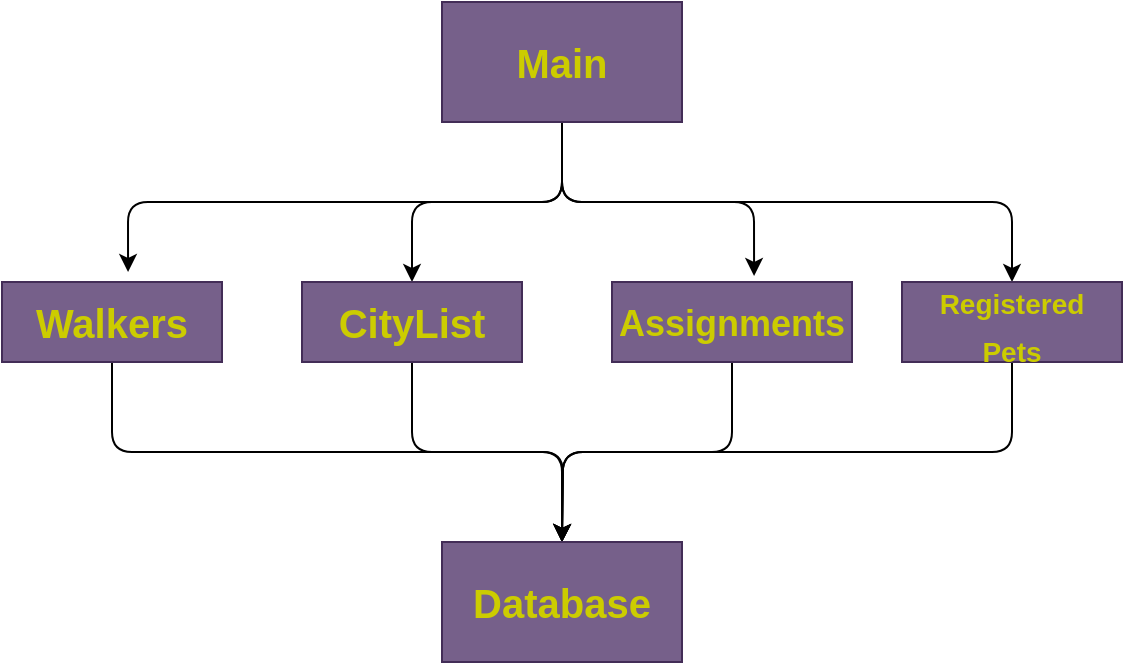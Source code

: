 <mxfile>
    <diagram id="2uEoXH2NVSgihQCxqZFp" name="Page-1">
        <mxGraphModel dx="552" dy="515" grid="1" gridSize="10" guides="1" tooltips="1" connect="1" arrows="1" fold="1" page="1" pageScale="1" pageWidth="850" pageHeight="1100" math="0" shadow="0">
            <root>
                <mxCell id="0"/>
                <mxCell id="1" parent="0"/>
                <mxCell id="4" style="edgeStyle=orthogonalEdgeStyle;html=1;exitX=0.5;exitY=1;exitDx=0;exitDy=0;entryX=0.573;entryY=-0.125;entryDx=0;entryDy=0;entryPerimeter=0;fontSize=20;fontColor=#CCCC00;" edge="1" parent="1" source="2" target="3">
                    <mxGeometry relative="1" as="geometry"/>
                </mxCell>
                <mxCell id="6" style="edgeStyle=orthogonalEdgeStyle;html=1;exitX=0.5;exitY=1;exitDx=0;exitDy=0;entryX=0.5;entryY=0;entryDx=0;entryDy=0;fontSize=20;fontColor=#CCCC00;" edge="1" parent="1" source="2" target="5">
                    <mxGeometry relative="1" as="geometry"/>
                </mxCell>
                <mxCell id="8" style="edgeStyle=orthogonalEdgeStyle;html=1;exitX=0.5;exitY=1;exitDx=0;exitDy=0;entryX=0.592;entryY=-0.075;entryDx=0;entryDy=0;entryPerimeter=0;fontSize=20;fontColor=#CCCC00;" edge="1" parent="1" source="2" target="7">
                    <mxGeometry relative="1" as="geometry"/>
                </mxCell>
                <mxCell id="10" style="edgeStyle=orthogonalEdgeStyle;html=1;exitX=0.5;exitY=1;exitDx=0;exitDy=0;fontSize=16;fontColor=#CCCC00;" edge="1" parent="1" source="2" target="9">
                    <mxGeometry relative="1" as="geometry"/>
                </mxCell>
                <mxCell id="2" value="&lt;b&gt;&lt;font color=&quot;#cccc00&quot; style=&quot;font-size: 20px;&quot;&gt;Main&lt;/font&gt;&lt;/b&gt;" style="whiteSpace=wrap;html=1;fillColor=#76608a;fontColor=#ffffff;strokeColor=#432D57;" vertex="1" parent="1">
                    <mxGeometry x="220" y="20" width="120" height="60" as="geometry"/>
                </mxCell>
                <mxCell id="13" style="edgeStyle=orthogonalEdgeStyle;html=1;exitX=0.5;exitY=1;exitDx=0;exitDy=0;entryX=0.5;entryY=0;entryDx=0;entryDy=0;fontSize=20;fontColor=#CCCC00;" edge="1" parent="1" source="3" target="11">
                    <mxGeometry relative="1" as="geometry"/>
                </mxCell>
                <mxCell id="3" value="&lt;font color=&quot;#cccc00&quot;&gt;&lt;b&gt;Walkers&lt;br&gt;&lt;/b&gt;&lt;/font&gt;" style="whiteSpace=wrap;html=1;fontSize=20;fontColor=#ffffff;fillColor=#76608a;strokeColor=#432D57;" vertex="1" parent="1">
                    <mxGeometry y="160" width="110" height="40" as="geometry"/>
                </mxCell>
                <mxCell id="14" style="edgeStyle=orthogonalEdgeStyle;html=1;exitX=0.5;exitY=1;exitDx=0;exitDy=0;fontSize=20;fontColor=#CCCC00;" edge="1" parent="1" source="5">
                    <mxGeometry relative="1" as="geometry">
                        <mxPoint x="280" y="290" as="targetPoint"/>
                    </mxGeometry>
                </mxCell>
                <mxCell id="5" value="&lt;font color=&quot;#cccc00&quot;&gt;&lt;b&gt;CityList&lt;/b&gt;&lt;/font&gt;" style="whiteSpace=wrap;html=1;fontSize=20;fontColor=#ffffff;fillColor=#76608a;strokeColor=#432D57;" vertex="1" parent="1">
                    <mxGeometry x="150" y="160" width="110" height="40" as="geometry"/>
                </mxCell>
                <mxCell id="15" style="edgeStyle=orthogonalEdgeStyle;html=1;exitX=0.5;exitY=1;exitDx=0;exitDy=0;fontSize=20;fontColor=#CCCC00;" edge="1" parent="1" source="7">
                    <mxGeometry relative="1" as="geometry">
                        <mxPoint x="280" y="290" as="targetPoint"/>
                    </mxGeometry>
                </mxCell>
                <mxCell id="7" value="&lt;font size=&quot;1&quot; color=&quot;#cccc00&quot;&gt;&lt;b style=&quot;font-size: 18px;&quot;&gt;Assignments&lt;/b&gt;&lt;/font&gt;" style="whiteSpace=wrap;html=1;fontSize=20;fontColor=#ffffff;fillColor=#76608a;strokeColor=#432D57;" vertex="1" parent="1">
                    <mxGeometry x="305" y="160" width="120" height="40" as="geometry"/>
                </mxCell>
                <mxCell id="16" style="edgeStyle=orthogonalEdgeStyle;html=1;exitX=0.5;exitY=1;exitDx=0;exitDy=0;fontSize=20;fontColor=#CCCC00;" edge="1" parent="1" source="9">
                    <mxGeometry relative="1" as="geometry">
                        <mxPoint x="280" y="290" as="targetPoint"/>
                    </mxGeometry>
                </mxCell>
                <mxCell id="9" value="&lt;font style=&quot;font-size: 14px;&quot; color=&quot;#cccc00&quot;&gt;&lt;b&gt;Registered&lt;br&gt;Pets&lt;/b&gt;&lt;br&gt;&lt;/font&gt;" style="whiteSpace=wrap;html=1;fontSize=20;fontColor=#ffffff;fillColor=#76608a;strokeColor=#432D57;" vertex="1" parent="1">
                    <mxGeometry x="450" y="160" width="110" height="40" as="geometry"/>
                </mxCell>
                <mxCell id="11" value="&lt;font size=&quot;1&quot; color=&quot;#cccc00&quot;&gt;&lt;b style=&quot;font-size: 20px;&quot;&gt;Database&lt;/b&gt;&lt;/font&gt;" style="whiteSpace=wrap;html=1;fontSize=14;fontColor=#ffffff;fillColor=#76608a;strokeColor=#432D57;" vertex="1" parent="1">
                    <mxGeometry x="220" y="290" width="120" height="60" as="geometry"/>
                </mxCell>
            </root>
        </mxGraphModel>
    </diagram>
</mxfile>